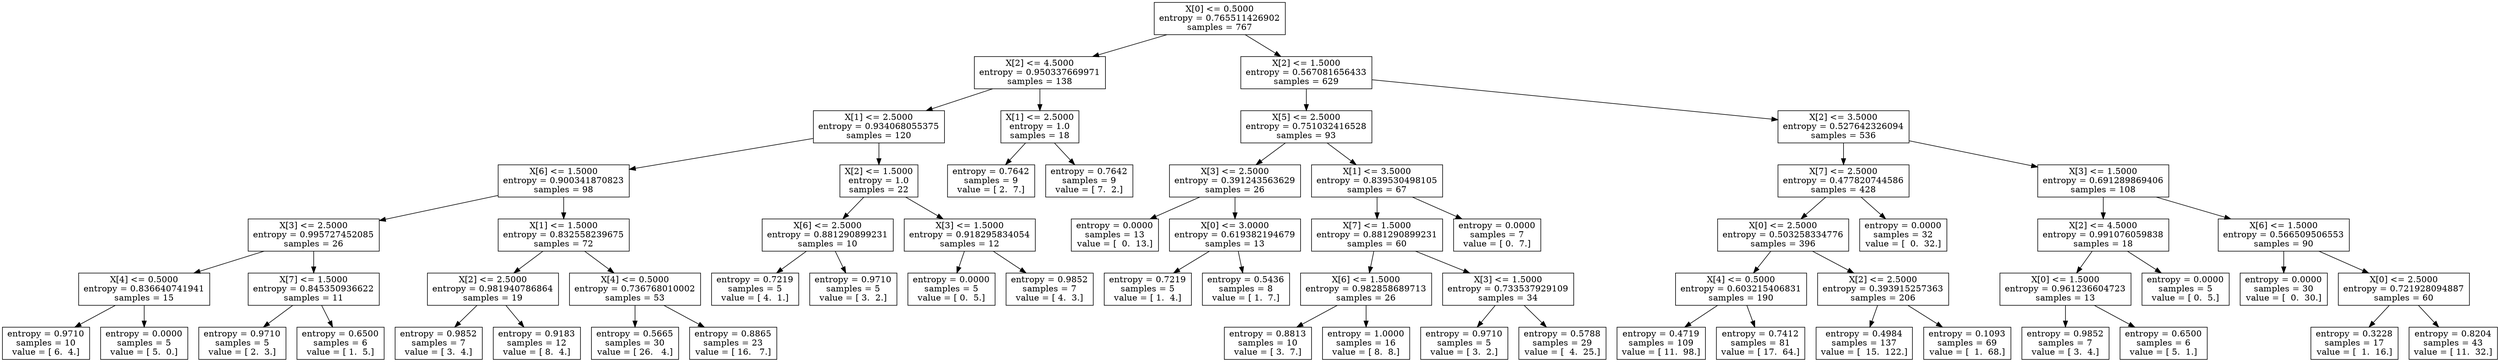 digraph Tree {
0 [label="X[0] <= 0.5000\nentropy = 0.765511426902\nsamples = 767", shape="box"] ;
1 [label="X[2] <= 4.5000\nentropy = 0.950337669971\nsamples = 138", shape="box"] ;
0 -> 1 ;
2 [label="X[1] <= 2.5000\nentropy = 0.934068055375\nsamples = 120", shape="box"] ;
1 -> 2 ;
3 [label="X[6] <= 1.5000\nentropy = 0.900341870823\nsamples = 98", shape="box"] ;
2 -> 3 ;
4 [label="X[3] <= 2.5000\nentropy = 0.995727452085\nsamples = 26", shape="box"] ;
3 -> 4 ;
5 [label="X[4] <= 0.5000\nentropy = 0.836640741941\nsamples = 15", shape="box"] ;
4 -> 5 ;
6 [label="entropy = 0.9710\nsamples = 10\nvalue = [ 6.  4.]", shape="box"] ;
5 -> 6 ;
7 [label="entropy = 0.0000\nsamples = 5\nvalue = [ 5.  0.]", shape="box"] ;
5 -> 7 ;
8 [label="X[7] <= 1.5000\nentropy = 0.845350936622\nsamples = 11", shape="box"] ;
4 -> 8 ;
9 [label="entropy = 0.9710\nsamples = 5\nvalue = [ 2.  3.]", shape="box"] ;
8 -> 9 ;
10 [label="entropy = 0.6500\nsamples = 6\nvalue = [ 1.  5.]", shape="box"] ;
8 -> 10 ;
11 [label="X[1] <= 1.5000\nentropy = 0.832558239675\nsamples = 72", shape="box"] ;
3 -> 11 ;
12 [label="X[2] <= 2.5000\nentropy = 0.981940786864\nsamples = 19", shape="box"] ;
11 -> 12 ;
13 [label="entropy = 0.9852\nsamples = 7\nvalue = [ 3.  4.]", shape="box"] ;
12 -> 13 ;
14 [label="entropy = 0.9183\nsamples = 12\nvalue = [ 8.  4.]", shape="box"] ;
12 -> 14 ;
15 [label="X[4] <= 0.5000\nentropy = 0.736768010002\nsamples = 53", shape="box"] ;
11 -> 15 ;
16 [label="entropy = 0.5665\nsamples = 30\nvalue = [ 26.   4.]", shape="box"] ;
15 -> 16 ;
17 [label="entropy = 0.8865\nsamples = 23\nvalue = [ 16.   7.]", shape="box"] ;
15 -> 17 ;
18 [label="X[2] <= 1.5000\nentropy = 1.0\nsamples = 22", shape="box"] ;
2 -> 18 ;
19 [label="X[6] <= 2.5000\nentropy = 0.881290899231\nsamples = 10", shape="box"] ;
18 -> 19 ;
20 [label="entropy = 0.7219\nsamples = 5\nvalue = [ 4.  1.]", shape="box"] ;
19 -> 20 ;
21 [label="entropy = 0.9710\nsamples = 5\nvalue = [ 3.  2.]", shape="box"] ;
19 -> 21 ;
22 [label="X[3] <= 1.5000\nentropy = 0.918295834054\nsamples = 12", shape="box"] ;
18 -> 22 ;
23 [label="entropy = 0.0000\nsamples = 5\nvalue = [ 0.  5.]", shape="box"] ;
22 -> 23 ;
24 [label="entropy = 0.9852\nsamples = 7\nvalue = [ 4.  3.]", shape="box"] ;
22 -> 24 ;
25 [label="X[1] <= 2.5000\nentropy = 1.0\nsamples = 18", shape="box"] ;
1 -> 25 ;
26 [label="entropy = 0.7642\nsamples = 9\nvalue = [ 2.  7.]", shape="box"] ;
25 -> 26 ;
27 [label="entropy = 0.7642\nsamples = 9\nvalue = [ 7.  2.]", shape="box"] ;
25 -> 27 ;
28 [label="X[2] <= 1.5000\nentropy = 0.567081656433\nsamples = 629", shape="box"] ;
0 -> 28 ;
29 [label="X[5] <= 2.5000\nentropy = 0.751032416528\nsamples = 93", shape="box"] ;
28 -> 29 ;
30 [label="X[3] <= 2.5000\nentropy = 0.391243563629\nsamples = 26", shape="box"] ;
29 -> 30 ;
31 [label="entropy = 0.0000\nsamples = 13\nvalue = [  0.  13.]", shape="box"] ;
30 -> 31 ;
32 [label="X[0] <= 3.0000\nentropy = 0.619382194679\nsamples = 13", shape="box"] ;
30 -> 32 ;
33 [label="entropy = 0.7219\nsamples = 5\nvalue = [ 1.  4.]", shape="box"] ;
32 -> 33 ;
34 [label="entropy = 0.5436\nsamples = 8\nvalue = [ 1.  7.]", shape="box"] ;
32 -> 34 ;
35 [label="X[1] <= 3.5000\nentropy = 0.839530498105\nsamples = 67", shape="box"] ;
29 -> 35 ;
36 [label="X[7] <= 1.5000\nentropy = 0.881290899231\nsamples = 60", shape="box"] ;
35 -> 36 ;
37 [label="X[6] <= 1.5000\nentropy = 0.982858689713\nsamples = 26", shape="box"] ;
36 -> 37 ;
38 [label="entropy = 0.8813\nsamples = 10\nvalue = [ 3.  7.]", shape="box"] ;
37 -> 38 ;
39 [label="entropy = 1.0000\nsamples = 16\nvalue = [ 8.  8.]", shape="box"] ;
37 -> 39 ;
40 [label="X[3] <= 1.5000\nentropy = 0.733537929109\nsamples = 34", shape="box"] ;
36 -> 40 ;
41 [label="entropy = 0.9710\nsamples = 5\nvalue = [ 3.  2.]", shape="box"] ;
40 -> 41 ;
42 [label="entropy = 0.5788\nsamples = 29\nvalue = [  4.  25.]", shape="box"] ;
40 -> 42 ;
43 [label="entropy = 0.0000\nsamples = 7\nvalue = [ 0.  7.]", shape="box"] ;
35 -> 43 ;
44 [label="X[2] <= 3.5000\nentropy = 0.527642326094\nsamples = 536", shape="box"] ;
28 -> 44 ;
45 [label="X[7] <= 2.5000\nentropy = 0.477820744586\nsamples = 428", shape="box"] ;
44 -> 45 ;
46 [label="X[0] <= 2.5000\nentropy = 0.503258334776\nsamples = 396", shape="box"] ;
45 -> 46 ;
47 [label="X[4] <= 0.5000\nentropy = 0.603215406831\nsamples = 190", shape="box"] ;
46 -> 47 ;
48 [label="entropy = 0.4719\nsamples = 109\nvalue = [ 11.  98.]", shape="box"] ;
47 -> 48 ;
49 [label="entropy = 0.7412\nsamples = 81\nvalue = [ 17.  64.]", shape="box"] ;
47 -> 49 ;
50 [label="X[2] <= 2.5000\nentropy = 0.393915257363\nsamples = 206", shape="box"] ;
46 -> 50 ;
51 [label="entropy = 0.4984\nsamples = 137\nvalue = [  15.  122.]", shape="box"] ;
50 -> 51 ;
52 [label="entropy = 0.1093\nsamples = 69\nvalue = [  1.  68.]", shape="box"] ;
50 -> 52 ;
53 [label="entropy = 0.0000\nsamples = 32\nvalue = [  0.  32.]", shape="box"] ;
45 -> 53 ;
54 [label="X[3] <= 1.5000\nentropy = 0.691289869406\nsamples = 108", shape="box"] ;
44 -> 54 ;
55 [label="X[2] <= 4.5000\nentropy = 0.991076059838\nsamples = 18", shape="box"] ;
54 -> 55 ;
56 [label="X[0] <= 1.5000\nentropy = 0.961236604723\nsamples = 13", shape="box"] ;
55 -> 56 ;
57 [label="entropy = 0.9852\nsamples = 7\nvalue = [ 3.  4.]", shape="box"] ;
56 -> 57 ;
58 [label="entropy = 0.6500\nsamples = 6\nvalue = [ 5.  1.]", shape="box"] ;
56 -> 58 ;
59 [label="entropy = 0.0000\nsamples = 5\nvalue = [ 0.  5.]", shape="box"] ;
55 -> 59 ;
60 [label="X[6] <= 1.5000\nentropy = 0.566509506553\nsamples = 90", shape="box"] ;
54 -> 60 ;
61 [label="entropy = 0.0000\nsamples = 30\nvalue = [  0.  30.]", shape="box"] ;
60 -> 61 ;
62 [label="X[0] <= 2.5000\nentropy = 0.721928094887\nsamples = 60", shape="box"] ;
60 -> 62 ;
63 [label="entropy = 0.3228\nsamples = 17\nvalue = [  1.  16.]", shape="box"] ;
62 -> 63 ;
64 [label="entropy = 0.8204\nsamples = 43\nvalue = [ 11.  32.]", shape="box"] ;
62 -> 64 ;
}